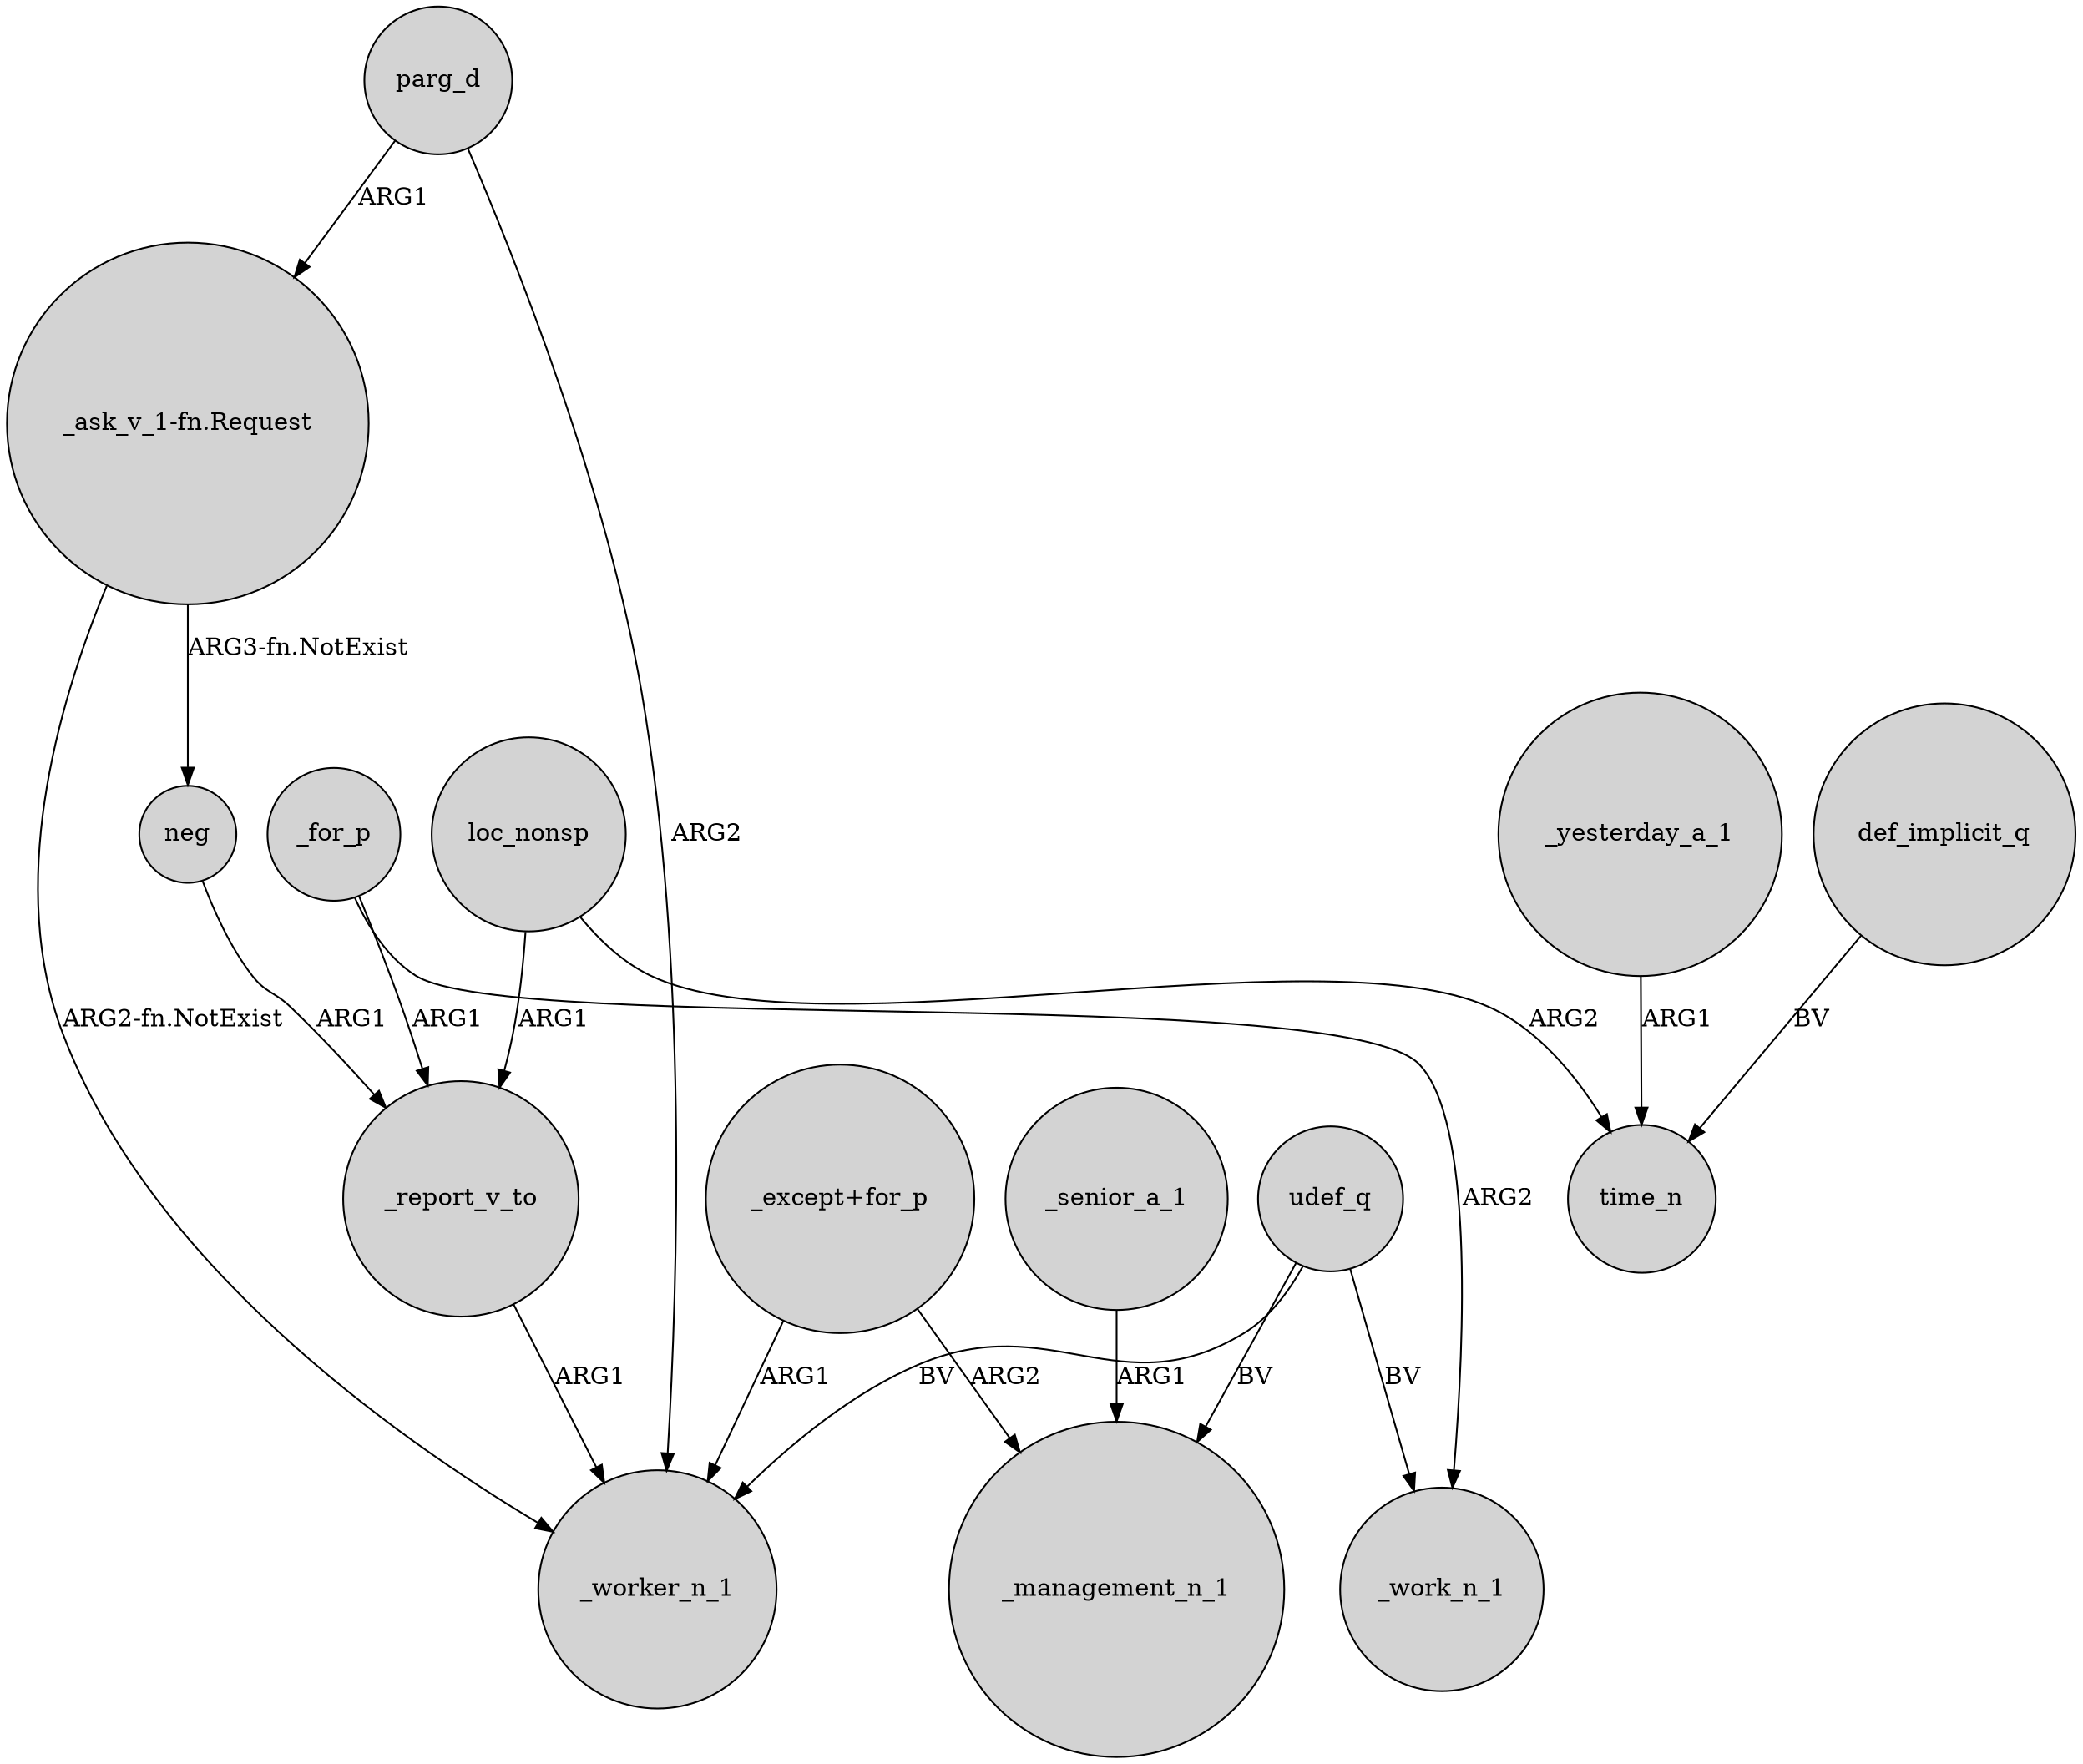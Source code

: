digraph {
	node [shape=circle style=filled]
	"_ask_v_1-fn.Request" -> neg [label="ARG3-fn.NotExist"]
	"_ask_v_1-fn.Request" -> _worker_n_1 [label="ARG2-fn.NotExist"]
	_yesterday_a_1 -> time_n [label=ARG1]
	_senior_a_1 -> _management_n_1 [label=ARG1]
	_for_p -> _work_n_1 [label=ARG2]
	"_except+for_p" -> _worker_n_1 [label=ARG1]
	udef_q -> _management_n_1 [label=BV]
	udef_q -> _work_n_1 [label=BV]
	def_implicit_q -> time_n [label=BV]
	loc_nonsp -> _report_v_to [label=ARG1]
	_report_v_to -> _worker_n_1 [label=ARG1]
	parg_d -> _worker_n_1 [label=ARG2]
	"_except+for_p" -> _management_n_1 [label=ARG2]
	loc_nonsp -> time_n [label=ARG2]
	parg_d -> "_ask_v_1-fn.Request" [label=ARG1]
	_for_p -> _report_v_to [label=ARG1]
	udef_q -> _worker_n_1 [label=BV]
	neg -> _report_v_to [label=ARG1]
}

